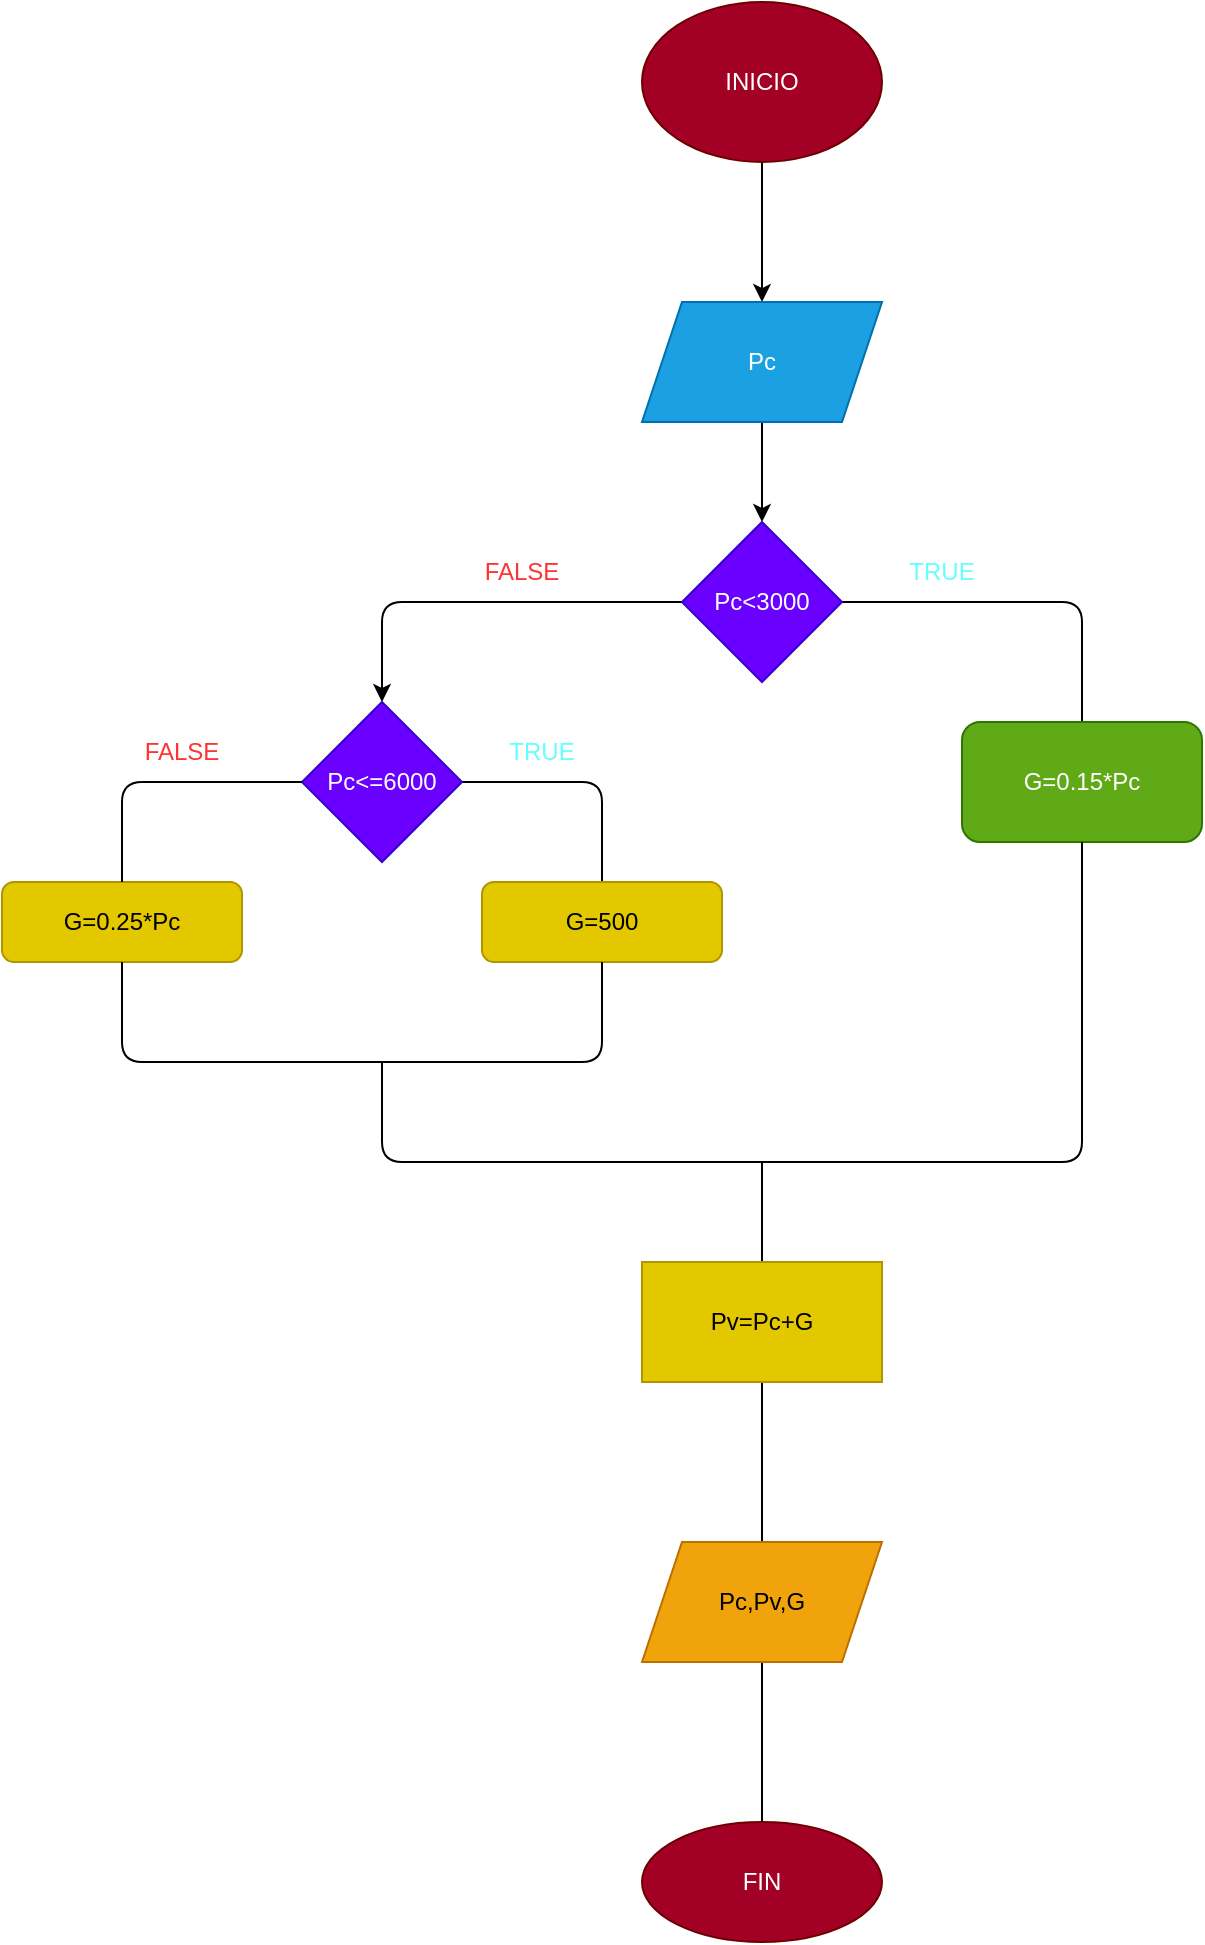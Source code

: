 <mxfile>
    <diagram id="-ppu2nSqGthPR8LHvp3E" name="Página-1">
        <mxGraphModel dx="336" dy="304" grid="1" gridSize="10" guides="1" tooltips="1" connect="1" arrows="1" fold="1" page="1" pageScale="1" pageWidth="827" pageHeight="1169" math="0" shadow="0">
            <root>
                <mxCell id="0"/>
                <mxCell id="1" parent="0"/>
                <mxCell id="4" value="" style="edgeStyle=none;html=1;" edge="1" parent="1" source="2" target="3">
                    <mxGeometry relative="1" as="geometry"/>
                </mxCell>
                <mxCell id="2" value="INICIO" style="ellipse;whiteSpace=wrap;html=1;fillColor=#a20025;fontColor=#ffffff;strokeColor=#6F0000;" vertex="1" parent="1">
                    <mxGeometry x="320" y="40" width="120" height="80" as="geometry"/>
                </mxCell>
                <mxCell id="6" value="" style="edgeStyle=none;html=1;" edge="1" parent="1" source="3" target="5">
                    <mxGeometry relative="1" as="geometry"/>
                </mxCell>
                <mxCell id="3" value="Pc" style="shape=parallelogram;perimeter=parallelogramPerimeter;whiteSpace=wrap;html=1;fixedSize=1;fillColor=#1ba1e2;fontColor=#ffffff;strokeColor=#006EAF;" vertex="1" parent="1">
                    <mxGeometry x="320" y="190" width="120" height="60" as="geometry"/>
                </mxCell>
                <mxCell id="8" value="" style="edgeStyle=none;html=1;" edge="1" parent="1" source="5" target="7">
                    <mxGeometry relative="1" as="geometry">
                        <Array as="points">
                            <mxPoint x="190" y="340"/>
                        </Array>
                    </mxGeometry>
                </mxCell>
                <mxCell id="16" value="" style="edgeStyle=none;html=1;endArrow=none;endFill=0;" edge="1" parent="1" source="5" target="15">
                    <mxGeometry relative="1" as="geometry">
                        <Array as="points">
                            <mxPoint x="540" y="340"/>
                        </Array>
                    </mxGeometry>
                </mxCell>
                <mxCell id="5" value="Pc&amp;lt;3000" style="rhombus;whiteSpace=wrap;html=1;fillColor=#6a00ff;fontColor=#ffffff;strokeColor=#3700CC;" vertex="1" parent="1">
                    <mxGeometry x="340" y="300" width="80" height="80" as="geometry"/>
                </mxCell>
                <mxCell id="10" value="" style="edgeStyle=none;html=1;endArrow=none;endFill=0;" edge="1" parent="1" source="7" target="9">
                    <mxGeometry relative="1" as="geometry">
                        <Array as="points">
                            <mxPoint x="300" y="430"/>
                        </Array>
                    </mxGeometry>
                </mxCell>
                <mxCell id="7" value="Pc&amp;lt;=6000" style="rhombus;whiteSpace=wrap;html=1;fillColor=#6a00ff;fontColor=#ffffff;strokeColor=#3700CC;" vertex="1" parent="1">
                    <mxGeometry x="150" y="390" width="80" height="80" as="geometry"/>
                </mxCell>
                <mxCell id="9" value="G=500" style="rounded=1;whiteSpace=wrap;html=1;fillColor=#e3c800;fontColor=#000000;strokeColor=#B09500;" vertex="1" parent="1">
                    <mxGeometry x="240" y="480" width="120" height="40" as="geometry"/>
                </mxCell>
                <mxCell id="11" value="G=0.25*Pc" style="rounded=1;whiteSpace=wrap;html=1;fillColor=#e3c800;fontColor=#000000;strokeColor=#B09500;" vertex="1" parent="1">
                    <mxGeometry y="480" width="120" height="40" as="geometry"/>
                </mxCell>
                <mxCell id="12" value="" style="endArrow=none;html=1;entryX=0;entryY=0.5;entryDx=0;entryDy=0;exitX=0.5;exitY=0;exitDx=0;exitDy=0;" edge="1" parent="1" source="11" target="7">
                    <mxGeometry width="50" height="50" relative="1" as="geometry">
                        <mxPoint x="50" y="460" as="sourcePoint"/>
                        <mxPoint x="100" y="410" as="targetPoint"/>
                        <Array as="points">
                            <mxPoint x="60" y="430"/>
                        </Array>
                    </mxGeometry>
                </mxCell>
                <mxCell id="14" value="" style="endArrow=none;html=1;entryX=0.5;entryY=1;entryDx=0;entryDy=0;exitX=0.5;exitY=1;exitDx=0;exitDy=0;" edge="1" parent="1" source="11" target="9">
                    <mxGeometry width="50" height="50" relative="1" as="geometry">
                        <mxPoint x="160" y="590" as="sourcePoint"/>
                        <mxPoint x="210" y="540" as="targetPoint"/>
                        <Array as="points">
                            <mxPoint x="60" y="570"/>
                            <mxPoint x="190" y="570"/>
                            <mxPoint x="300" y="570"/>
                        </Array>
                    </mxGeometry>
                </mxCell>
                <mxCell id="15" value="G=0.15*Pc" style="rounded=1;whiteSpace=wrap;html=1;fillColor=#60a917;fontColor=#ffffff;strokeColor=#2D7600;" vertex="1" parent="1">
                    <mxGeometry x="480" y="400" width="120" height="60" as="geometry"/>
                </mxCell>
                <mxCell id="17" value="" style="endArrow=none;html=1;entryX=0.5;entryY=1;entryDx=0;entryDy=0;" edge="1" parent="1" target="15">
                    <mxGeometry width="50" height="50" relative="1" as="geometry">
                        <mxPoint x="190" y="570" as="sourcePoint"/>
                        <mxPoint x="570" y="470" as="targetPoint"/>
                        <Array as="points">
                            <mxPoint x="190" y="620"/>
                            <mxPoint x="540" y="620"/>
                        </Array>
                    </mxGeometry>
                </mxCell>
                <mxCell id="18" value="" style="endArrow=none;html=1;" edge="1" parent="1">
                    <mxGeometry width="50" height="50" relative="1" as="geometry">
                        <mxPoint x="380" y="670" as="sourcePoint"/>
                        <mxPoint x="380" y="620" as="targetPoint"/>
                    </mxGeometry>
                </mxCell>
                <mxCell id="20" value="&lt;font color=&quot;#66ffff&quot;&gt;TRUE&lt;/font&gt;" style="text;html=1;align=center;verticalAlign=middle;whiteSpace=wrap;rounded=0;" vertex="1" parent="1">
                    <mxGeometry x="440" y="310" width="60" height="30" as="geometry"/>
                </mxCell>
                <mxCell id="21" value="&lt;font color=&quot;#ff3333&quot;&gt;FALSE&lt;/font&gt;" style="text;html=1;strokeColor=none;fillColor=none;align=center;verticalAlign=middle;whiteSpace=wrap;rounded=0;fontColor=#66FFFF;" vertex="1" parent="1">
                    <mxGeometry x="230" y="310" width="60" height="30" as="geometry"/>
                </mxCell>
                <mxCell id="22" value="FALSE" style="text;html=1;strokeColor=none;fillColor=none;align=center;verticalAlign=middle;whiteSpace=wrap;rounded=0;fontColor=#FF3333;" vertex="1" parent="1">
                    <mxGeometry x="60" y="400" width="60" height="30" as="geometry"/>
                </mxCell>
                <mxCell id="23" value="&lt;font color=&quot;#66ffff&quot;&gt;TRUE&lt;/font&gt;" style="text;html=1;strokeColor=none;fillColor=none;align=center;verticalAlign=middle;whiteSpace=wrap;rounded=0;fontColor=#FF3333;" vertex="1" parent="1">
                    <mxGeometry x="240" y="400" width="60" height="30" as="geometry"/>
                </mxCell>
                <mxCell id="26" value="" style="edgeStyle=none;html=1;fontColor=#66FFFF;endArrow=none;endFill=0;" edge="1" parent="1" source="24">
                    <mxGeometry relative="1" as="geometry">
                        <mxPoint x="380" y="810" as="targetPoint"/>
                    </mxGeometry>
                </mxCell>
                <mxCell id="24" value="Pv=Pc+G" style="rounded=0;whiteSpace=wrap;html=1;fontColor=#000000;fillColor=#e3c800;strokeColor=#B09500;" vertex="1" parent="1">
                    <mxGeometry x="320" y="670" width="120" height="60" as="geometry"/>
                </mxCell>
                <mxCell id="28" value="" style="edgeStyle=none;html=1;fontColor=#66FFFF;endArrow=none;endFill=0;" edge="1" parent="1" target="27">
                    <mxGeometry relative="1" as="geometry">
                        <mxPoint x="380" y="870" as="sourcePoint"/>
                    </mxGeometry>
                </mxCell>
                <mxCell id="27" value="FIN" style="ellipse;whiteSpace=wrap;html=1;fillColor=#a20025;fontColor=#ffffff;rounded=0;strokeColor=#6F0000;" vertex="1" parent="1">
                    <mxGeometry x="320" y="950" width="120" height="60" as="geometry"/>
                </mxCell>
                <mxCell id="29" value="Pc,Pv,G" style="shape=parallelogram;perimeter=parallelogramPerimeter;whiteSpace=wrap;html=1;fixedSize=1;fillColor=#f0a30a;strokeColor=#BD7000;fontColor=#000000;" vertex="1" parent="1">
                    <mxGeometry x="320" y="810" width="120" height="60" as="geometry"/>
                </mxCell>
            </root>
        </mxGraphModel>
    </diagram>
</mxfile>